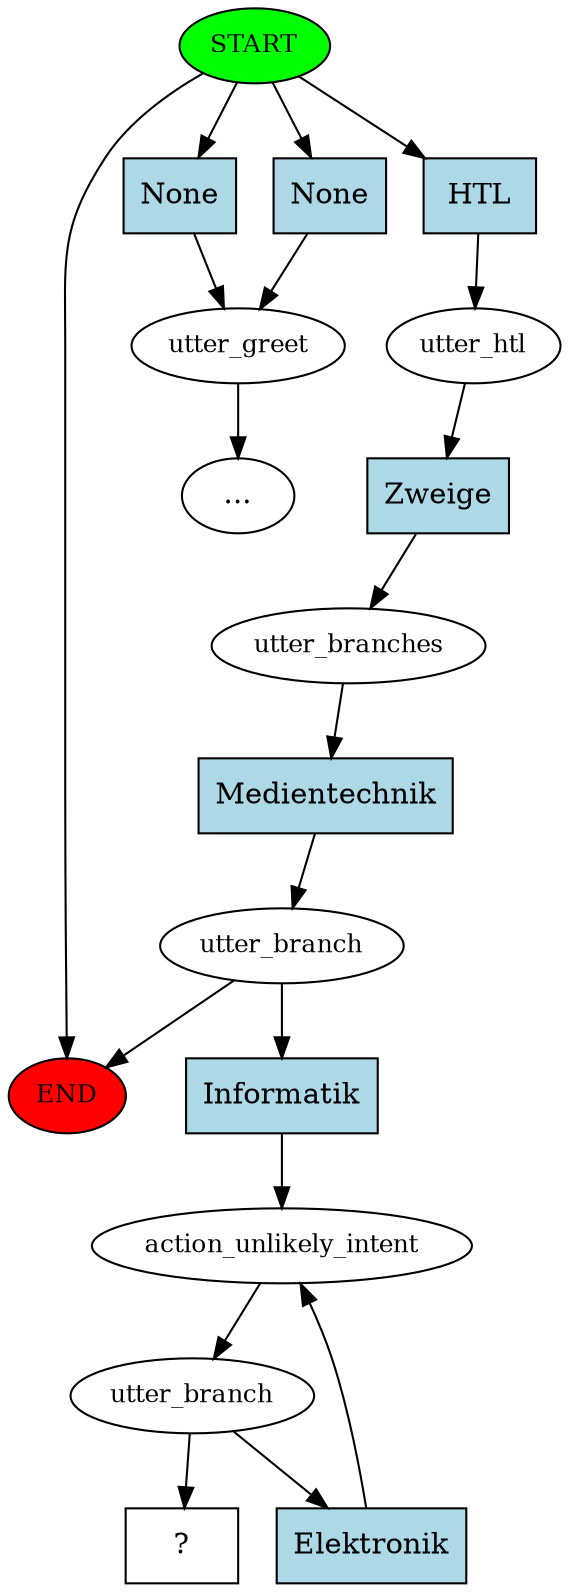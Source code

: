 digraph  {
0 [class="start active", fillcolor=green, fontsize=12, label=START, style=filled];
"-1" [class=end, fillcolor=red, fontsize=12, label=END, style=filled];
1 [class="", fontsize=12, label=utter_greet];
"-6" [class=ellipsis, label="..."];
5 [class=active, fontsize=12, label=utter_htl];
6 [class=active, fontsize=12, label=utter_branches];
7 [class=active, fontsize=12, label=utter_branch];
11 [class=active, fontsize=12, label=action_unlikely_intent];
12 [class=active, fontsize=12, label=utter_branch];
15 [class="intent dashed active", label="  ?  ", shape=rect];
16 [class=intent, fillcolor=lightblue, label=None, shape=rect, style=filled];
17 [class=intent, fillcolor=lightblue, label=None, shape=rect, style=filled];
18 [class="intent active", fillcolor=lightblue, label=HTL, shape=rect, style=filled];
19 [class="intent active", fillcolor=lightblue, label=Zweige, shape=rect, style=filled];
20 [class="intent active", fillcolor=lightblue, label=Medientechnik, shape=rect, style=filled];
21 [class="intent active", fillcolor=lightblue, label=Informatik, shape=rect, style=filled];
22 [class="intent active", fillcolor=lightblue, label=Elektronik, shape=rect, style=filled];
0 -> "-1"  [class="", key=NONE, label=""];
0 -> 16  [class="", key=0];
0 -> 17  [class="", key=0];
0 -> 18  [class=active, key=0];
1 -> "-6"  [class="", key=NONE, label=""];
5 -> 19  [class=active, key=0];
6 -> 20  [class=active, key=0];
7 -> "-1"  [class="", key=NONE, label=""];
7 -> 21  [class=active, key=0];
11 -> 12  [class=active, key=NONE, label=""];
12 -> 15  [class=active, key=NONE, label=""];
12 -> 22  [class=active, key=0];
16 -> 1  [class="", key=0];
17 -> 1  [class="", key=0];
18 -> 5  [class=active, key=0];
19 -> 6  [class=active, key=0];
20 -> 7  [class=active, key=0];
21 -> 11  [class=active, key=0];
22 -> 11  [class=active, key=0];
}
